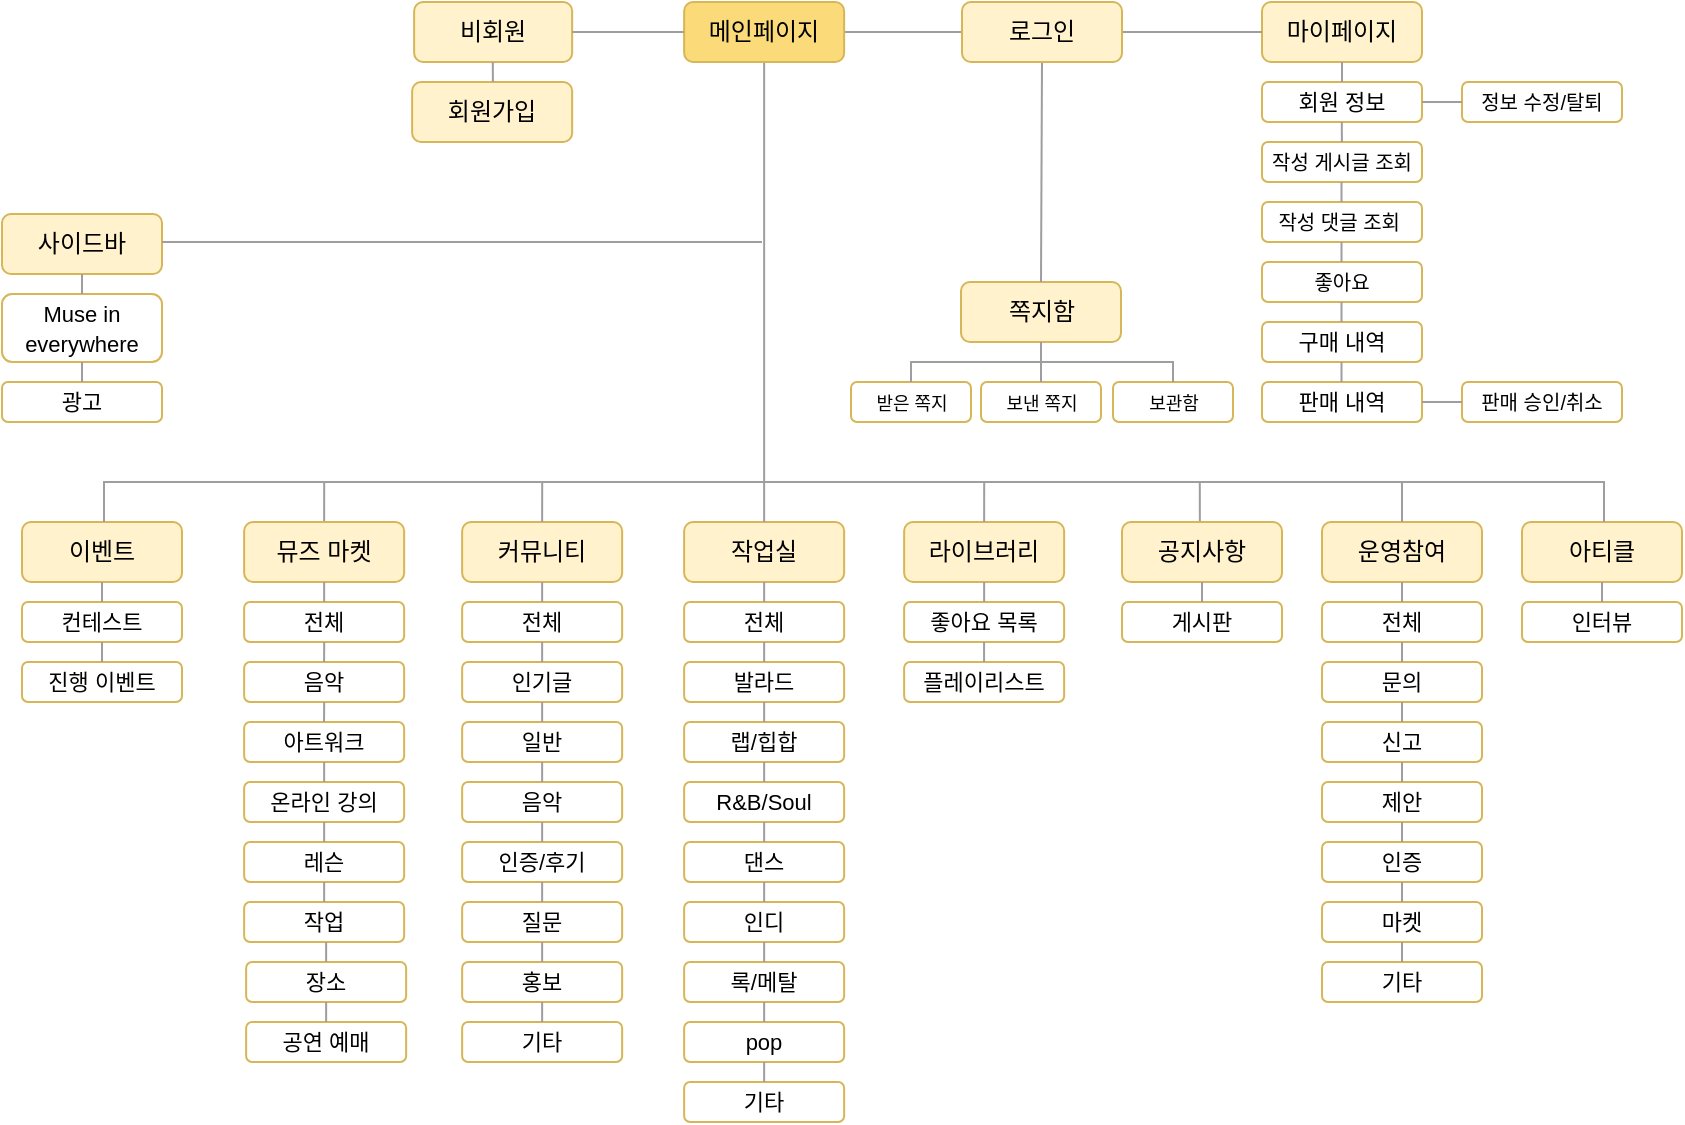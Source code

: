 <mxfile version="24.6.5" type="device" pages="2">
  <diagram name="페이지-1" id="FBjnpI0jLDktlnYusSt3">
    <mxGraphModel dx="819" dy="1615" grid="1" gridSize="10" guides="1" tooltips="1" connect="1" arrows="1" fold="1" page="1" pageScale="1" pageWidth="827" pageHeight="1169" math="0" shadow="0">
      <root>
        <mxCell id="0" />
        <mxCell id="1" parent="0" />
        <mxCell id="0dvyu7xRg7RrmKDCG1FK-1" value="비회원" style="rounded=1;whiteSpace=wrap;html=1;fillColor=#fff2cc;strokeColor=#d6b656;" parent="1" vertex="1">
          <mxGeometry x="306.07" y="-120" width="79" height="30" as="geometry" />
        </mxCell>
        <mxCell id="0dvyu7xRg7RrmKDCG1FK-4" value="회원가입" style="rounded=1;whiteSpace=wrap;html=1;fillColor=#fff2cc;strokeColor=#d6b656;" parent="1" vertex="1">
          <mxGeometry x="305.07" y="-80" width="80" height="30" as="geometry" />
        </mxCell>
        <mxCell id="0dvyu7xRg7RrmKDCG1FK-15" value="마이페이지" style="rounded=1;whiteSpace=wrap;html=1;fillColor=#fff2cc;strokeColor=#d6b656;" parent="1" vertex="1">
          <mxGeometry x="730" y="-120" width="80" height="30" as="geometry" />
        </mxCell>
        <mxCell id="0dvyu7xRg7RrmKDCG1FK-17" value="회원 정보" style="rounded=1;whiteSpace=wrap;html=1;fillColor=#ffffff;strokeColor=#d6b656;fontSize=11;" parent="1" vertex="1">
          <mxGeometry x="730" y="-80" width="80" height="20" as="geometry" />
        </mxCell>
        <mxCell id="0dvyu7xRg7RrmKDCG1FK-23" value="" style="edgeStyle=orthogonalEdgeStyle;rounded=0;orthogonalLoop=1;jettySize=auto;html=1;endArrow=none;endFill=0;strokeColor=#9e9e9e;exitX=0.5;exitY=0;exitDx=0;exitDy=0;entryX=0.5;entryY=1;entryDx=0;entryDy=0;" parent="1" source="0dvyu7xRg7RrmKDCG1FK-17" target="0dvyu7xRg7RrmKDCG1FK-15" edge="1">
          <mxGeometry relative="1" as="geometry">
            <mxPoint x="905" y="-85" as="sourcePoint" />
            <mxPoint x="820" y="-85" as="targetPoint" />
            <Array as="points" />
          </mxGeometry>
        </mxCell>
        <mxCell id="0dvyu7xRg7RrmKDCG1FK-30" value="라이브러리" style="rounded=1;whiteSpace=wrap;html=1;fillColor=#fff2cc;strokeColor=#d6b656;" parent="1" vertex="1">
          <mxGeometry x="551.07" y="140" width="80" height="30" as="geometry" />
        </mxCell>
        <mxCell id="0dvyu7xRg7RrmKDCG1FK-31" value="좋아요 목록" style="rounded=1;whiteSpace=wrap;html=1;fillColor=#ffffff;strokeColor=#d6b656;fontSize=11;" parent="1" vertex="1">
          <mxGeometry x="551.07" y="180" width="80" height="20" as="geometry" />
        </mxCell>
        <mxCell id="0dvyu7xRg7RrmKDCG1FK-33" value="&lt;font style=&quot;font-size: 9px;&quot;&gt;받은 쪽지&lt;/font&gt;" style="rounded=1;whiteSpace=wrap;html=1;fillColor=#ffffff;strokeColor=#d6b656;" parent="1" vertex="1">
          <mxGeometry x="524.5" y="70" width="60" height="20" as="geometry" />
        </mxCell>
        <mxCell id="0dvyu7xRg7RrmKDCG1FK-34" value="&lt;div style=&quot;font-size: 10px;&quot;&gt;&lt;font style=&quot;font-size: 10px;&quot;&gt;작성 게시글&amp;nbsp;&lt;/font&gt;&lt;span style=&quot;background-color: initial;&quot;&gt;조회&lt;/span&gt;&lt;/div&gt;" style="rounded=1;whiteSpace=wrap;html=1;fillColor=#ffffff;strokeColor=#d6b656;fontSize=11;" parent="1" vertex="1">
          <mxGeometry x="730" y="-50" width="80" height="20" as="geometry" />
        </mxCell>
        <mxCell id="0dvyu7xRg7RrmKDCG1FK-35" value="&lt;div style=&quot;font-size: 10px;&quot;&gt;작성 댓글&amp;nbsp;&lt;span style=&quot;background-color: initial;&quot;&gt;조회&amp;nbsp;&lt;/span&gt;&lt;/div&gt;" style="rounded=1;whiteSpace=wrap;html=1;fillColor=#ffffff;strokeColor=#d6b656;fontSize=11;" parent="1" vertex="1">
          <mxGeometry x="730" y="-20" width="80" height="20" as="geometry" />
        </mxCell>
        <mxCell id="0dvyu7xRg7RrmKDCG1FK-37" value="" style="edgeStyle=orthogonalEdgeStyle;rounded=0;orthogonalLoop=1;jettySize=auto;html=1;endArrow=none;endFill=0;strokeColor=#9e9e9e;entryX=0.5;entryY=1;entryDx=0;entryDy=0;" parent="1" edge="1">
          <mxGeometry relative="1" as="geometry">
            <mxPoint x="769.75" y="-20" as="sourcePoint" />
            <mxPoint x="769.75" y="-30" as="targetPoint" />
            <Array as="points" />
          </mxGeometry>
        </mxCell>
        <mxCell id="0dvyu7xRg7RrmKDCG1FK-38" value="쪽지함" style="rounded=1;whiteSpace=wrap;html=1;fillColor=#fff2cc;strokeColor=#d6b656;" parent="1" vertex="1">
          <mxGeometry x="579.5" y="20" width="80" height="30" as="geometry" />
        </mxCell>
        <mxCell id="0dvyu7xRg7RrmKDCG1FK-43" value="" style="edgeStyle=orthogonalEdgeStyle;rounded=0;orthogonalLoop=1;jettySize=auto;html=1;endArrow=none;endFill=0;strokeColor=#9e9e9e;exitX=0.5;exitY=0;exitDx=0;exitDy=0;entryX=0.5;entryY=1;entryDx=0;entryDy=0;" parent="1" source="0dvyu7xRg7RrmKDCG1FK-31" target="0dvyu7xRg7RrmKDCG1FK-30" edge="1">
          <mxGeometry relative="1" as="geometry">
            <mxPoint x="690.07" y="120" as="sourcePoint" />
            <mxPoint x="605.07" y="120" as="targetPoint" />
            <Array as="points" />
          </mxGeometry>
        </mxCell>
        <mxCell id="0dvyu7xRg7RrmKDCG1FK-47" value="&lt;font style=&quot;font-size: 9px;&quot;&gt;보낸 쪽지&lt;/font&gt;" style="rounded=1;whiteSpace=wrap;html=1;fillColor=#ffffff;strokeColor=#d6b656;" parent="1" vertex="1">
          <mxGeometry x="589.5" y="70" width="60" height="20" as="geometry" />
        </mxCell>
        <mxCell id="0dvyu7xRg7RrmKDCG1FK-48" value="&lt;font style=&quot;font-size: 9px;&quot;&gt;보관함&lt;/font&gt;" style="rounded=1;whiteSpace=wrap;html=1;fillColor=#ffffff;strokeColor=#d6b656;" parent="1" vertex="1">
          <mxGeometry x="655.5" y="70" width="60" height="20" as="geometry" />
        </mxCell>
        <mxCell id="0dvyu7xRg7RrmKDCG1FK-50" value="" style="edgeStyle=orthogonalEdgeStyle;rounded=0;orthogonalLoop=1;jettySize=auto;html=1;endArrow=none;endFill=0;strokeColor=#9e9e9e;entryX=0.5;entryY=1;entryDx=0;entryDy=0;" parent="1" source="0dvyu7xRg7RrmKDCG1FK-47" target="0dvyu7xRg7RrmKDCG1FK-38" edge="1">
          <mxGeometry relative="1" as="geometry">
            <mxPoint x="909.5" y="34.71" as="sourcePoint" />
            <mxPoint x="754.5" y="34.71" as="targetPoint" />
            <Array as="points" />
          </mxGeometry>
        </mxCell>
        <mxCell id="0dvyu7xRg7RrmKDCG1FK-51" value="" style="edgeStyle=orthogonalEdgeStyle;rounded=0;orthogonalLoop=1;jettySize=auto;html=1;endArrow=none;endFill=0;strokeColor=#9e9e9e;exitX=0.5;exitY=0;exitDx=0;exitDy=0;entryX=0.5;entryY=0;entryDx=0;entryDy=0;" parent="1" source="0dvyu7xRg7RrmKDCG1FK-48" target="0dvyu7xRg7RrmKDCG1FK-33" edge="1">
          <mxGeometry relative="1" as="geometry">
            <mxPoint x="697" y="60" as="sourcePoint" />
            <mxPoint x="542" y="60" as="targetPoint" />
            <Array as="points">
              <mxPoint x="685.5" y="60" />
              <mxPoint x="554.5" y="60" />
            </Array>
          </mxGeometry>
        </mxCell>
        <mxCell id="0dvyu7xRg7RrmKDCG1FK-52" value="커뮤니티" style="rounded=1;whiteSpace=wrap;html=1;fillColor=#fff2cc;strokeColor=#d6b656;" parent="1" vertex="1">
          <mxGeometry x="330.07" y="140" width="80" height="30" as="geometry" />
        </mxCell>
        <mxCell id="0dvyu7xRg7RrmKDCG1FK-67" value="전체" style="rounded=1;whiteSpace=wrap;html=1;fillColor=#ffffff;strokeColor=#d6b656;fontSize=11;" parent="1" vertex="1">
          <mxGeometry x="221.07" y="180" width="80" height="20" as="geometry" />
        </mxCell>
        <mxCell id="P94jC0ZwyTHtsRuPvJ_n-1" value="작업실" style="rounded=1;whiteSpace=wrap;html=1;fillColor=#fff2cc;strokeColor=#d6b656;" parent="1" vertex="1">
          <mxGeometry x="441.07" y="140" width="80" height="30" as="geometry" />
        </mxCell>
        <mxCell id="_TSB36N1gyCDnTx2Kz4D-8" value="" style="edgeStyle=orthogonalEdgeStyle;rounded=0;orthogonalLoop=1;jettySize=auto;html=1;endArrow=none;endFill=0;strokeColor=#9e9e9e;exitX=0.5;exitY=0;exitDx=0;exitDy=0;entryX=0.5;entryY=0;entryDx=0;entryDy=0;" parent="1" target="LDmnW0OiDP1UQWlY4Xmx-37" edge="1">
          <mxGeometry relative="1" as="geometry">
            <mxPoint x="698.93" y="140" as="sourcePoint" />
            <mxPoint x="201.07" y="140" as="targetPoint" />
            <Array as="points">
              <mxPoint x="699" y="120" />
              <mxPoint x="261" y="120" />
            </Array>
          </mxGeometry>
        </mxCell>
        <mxCell id="_TSB36N1gyCDnTx2Kz4D-9" value="" style="edgeStyle=orthogonalEdgeStyle;rounded=0;orthogonalLoop=1;jettySize=auto;html=1;endArrow=none;endFill=0;strokeColor=#9e9e9e;exitX=0.5;exitY=0;exitDx=0;exitDy=0;entryX=0.5;entryY=0;entryDx=0;entryDy=0;" parent="1" source="0dvyu7xRg7RrmKDCG1FK-30" target="0dvyu7xRg7RrmKDCG1FK-52" edge="1">
          <mxGeometry relative="1" as="geometry">
            <mxPoint x="541.07" y="130" as="sourcePoint" />
            <mxPoint x="410.07" y="130" as="targetPoint" />
            <Array as="points">
              <mxPoint x="591.07" y="120" />
              <mxPoint x="370.07" y="120" />
            </Array>
          </mxGeometry>
        </mxCell>
        <mxCell id="LDmnW0OiDP1UQWlY4Xmx-5" value="" style="edgeStyle=orthogonalEdgeStyle;rounded=0;orthogonalLoop=1;jettySize=auto;html=1;endArrow=none;endFill=0;strokeColor=#9e9e9e;exitX=0.5;exitY=0;exitDx=0;exitDy=0;entryX=0.5;entryY=1;entryDx=0;entryDy=0;" parent="1" edge="1">
          <mxGeometry relative="1" as="geometry">
            <mxPoint x="345.44" y="-80" as="sourcePoint" />
            <mxPoint x="345.44" y="-90" as="targetPoint" />
            <Array as="points">
              <mxPoint x="345.44" y="-90" />
              <mxPoint x="345.44" y="-90" />
            </Array>
          </mxGeometry>
        </mxCell>
        <mxCell id="LDmnW0OiDP1UQWlY4Xmx-6" value="공지사항" style="rounded=1;whiteSpace=wrap;html=1;fillColor=#fff2cc;strokeColor=#d6b656;" parent="1" vertex="1">
          <mxGeometry x="660" y="140" width="80" height="30" as="geometry" />
        </mxCell>
        <mxCell id="LDmnW0OiDP1UQWlY4Xmx-7" value="&lt;font style=&quot;font-size: 11px;&quot;&gt;게시판&lt;/font&gt;" style="rounded=1;whiteSpace=wrap;html=1;fillColor=#ffffff;strokeColor=#d6b656;fontSize=11;" parent="1" vertex="1">
          <mxGeometry x="660" y="180" width="80" height="20" as="geometry" />
        </mxCell>
        <mxCell id="LDmnW0OiDP1UQWlY4Xmx-8" value="" style="edgeStyle=orthogonalEdgeStyle;rounded=0;orthogonalLoop=1;jettySize=auto;html=1;endArrow=none;endFill=0;strokeColor=#9e9e9e;exitX=0.5;exitY=1;exitDx=0;exitDy=0;" parent="1" source="LDmnW0OiDP1UQWlY4Xmx-6" edge="1">
          <mxGeometry relative="1" as="geometry">
            <mxPoint x="644" y="180" as="sourcePoint" />
            <mxPoint x="700" y="180" as="targetPoint" />
            <Array as="points" />
          </mxGeometry>
        </mxCell>
        <mxCell id="LDmnW0OiDP1UQWlY4Xmx-9" value="운영참여" style="rounded=1;whiteSpace=wrap;html=1;fillColor=#fff2cc;strokeColor=#d6b656;" parent="1" vertex="1">
          <mxGeometry x="760" y="140" width="80" height="30" as="geometry" />
        </mxCell>
        <mxCell id="LDmnW0OiDP1UQWlY4Xmx-10" value="전체" style="rounded=1;whiteSpace=wrap;html=1;fillColor=#ffffff;strokeColor=#d6b656;fontSize=11;" parent="1" vertex="1">
          <mxGeometry x="760" y="180" width="80" height="20" as="geometry" />
        </mxCell>
        <mxCell id="LDmnW0OiDP1UQWlY4Xmx-11" value="" style="edgeStyle=orthogonalEdgeStyle;rounded=0;orthogonalLoop=1;jettySize=auto;html=1;endArrow=none;endFill=0;strokeColor=#9e9e9e;exitX=0.5;exitY=1;exitDx=0;exitDy=0;" parent="1" source="LDmnW0OiDP1UQWlY4Xmx-9" edge="1">
          <mxGeometry relative="1" as="geometry">
            <mxPoint x="744" y="180" as="sourcePoint" />
            <mxPoint x="800" y="180" as="targetPoint" />
            <Array as="points" />
          </mxGeometry>
        </mxCell>
        <mxCell id="LDmnW0OiDP1UQWlY4Xmx-12" value="문의" style="rounded=1;whiteSpace=wrap;html=1;fillColor=#ffffff;strokeColor=#d6b656;fontSize=11;" parent="1" vertex="1">
          <mxGeometry x="760" y="210" width="80" height="20" as="geometry" />
        </mxCell>
        <mxCell id="LDmnW0OiDP1UQWlY4Xmx-13" value="" style="edgeStyle=orthogonalEdgeStyle;rounded=0;orthogonalLoop=1;jettySize=auto;html=1;endArrow=none;endFill=0;strokeColor=#9e9e9e;exitX=0.5;exitY=1;exitDx=0;exitDy=0;" parent="1" edge="1">
          <mxGeometry relative="1" as="geometry">
            <mxPoint x="800" y="200" as="sourcePoint" />
            <mxPoint x="800" y="210" as="targetPoint" />
            <Array as="points" />
          </mxGeometry>
        </mxCell>
        <mxCell id="LDmnW0OiDP1UQWlY4Xmx-14" value="신고" style="rounded=1;whiteSpace=wrap;html=1;fillColor=#ffffff;strokeColor=#d6b656;fontSize=11;" parent="1" vertex="1">
          <mxGeometry x="760" y="240" width="80" height="20" as="geometry" />
        </mxCell>
        <mxCell id="LDmnW0OiDP1UQWlY4Xmx-15" value="" style="edgeStyle=orthogonalEdgeStyle;rounded=0;orthogonalLoop=1;jettySize=auto;html=1;endArrow=none;endFill=0;strokeColor=#9e9e9e;exitX=0.5;exitY=1;exitDx=0;exitDy=0;" parent="1" edge="1">
          <mxGeometry relative="1" as="geometry">
            <mxPoint x="800" y="230" as="sourcePoint" />
            <mxPoint x="800" y="240" as="targetPoint" />
            <Array as="points" />
          </mxGeometry>
        </mxCell>
        <mxCell id="LDmnW0OiDP1UQWlY4Xmx-16" value="제안" style="rounded=1;whiteSpace=wrap;html=1;fillColor=#ffffff;strokeColor=#d6b656;fontSize=11;" parent="1" vertex="1">
          <mxGeometry x="760" y="270" width="80" height="20" as="geometry" />
        </mxCell>
        <mxCell id="LDmnW0OiDP1UQWlY4Xmx-17" value="" style="edgeStyle=orthogonalEdgeStyle;rounded=0;orthogonalLoop=1;jettySize=auto;html=1;endArrow=none;endFill=0;strokeColor=#9e9e9e;exitX=0.5;exitY=1;exitDx=0;exitDy=0;" parent="1" edge="1">
          <mxGeometry relative="1" as="geometry">
            <mxPoint x="800" y="260" as="sourcePoint" />
            <mxPoint x="800" y="270" as="targetPoint" />
            <Array as="points" />
          </mxGeometry>
        </mxCell>
        <mxCell id="LDmnW0OiDP1UQWlY4Xmx-18" value="인증" style="rounded=1;whiteSpace=wrap;html=1;fillColor=#ffffff;strokeColor=#d6b656;fontSize=11;" parent="1" vertex="1">
          <mxGeometry x="760" y="300" width="80" height="20" as="geometry" />
        </mxCell>
        <mxCell id="LDmnW0OiDP1UQWlY4Xmx-19" value="" style="edgeStyle=orthogonalEdgeStyle;rounded=0;orthogonalLoop=1;jettySize=auto;html=1;endArrow=none;endFill=0;strokeColor=#9e9e9e;exitX=0.5;exitY=1;exitDx=0;exitDy=0;" parent="1" edge="1">
          <mxGeometry relative="1" as="geometry">
            <mxPoint x="800" y="290" as="sourcePoint" />
            <mxPoint x="800" y="300" as="targetPoint" />
            <Array as="points" />
          </mxGeometry>
        </mxCell>
        <mxCell id="LDmnW0OiDP1UQWlY4Xmx-20" value="마켓" style="rounded=1;whiteSpace=wrap;html=1;fillColor=#ffffff;strokeColor=#d6b656;fontSize=11;" parent="1" vertex="1">
          <mxGeometry x="760" y="330" width="80" height="20" as="geometry" />
        </mxCell>
        <mxCell id="LDmnW0OiDP1UQWlY4Xmx-21" value="" style="edgeStyle=orthogonalEdgeStyle;rounded=0;orthogonalLoop=1;jettySize=auto;html=1;endArrow=none;endFill=0;strokeColor=#9e9e9e;exitX=0.5;exitY=1;exitDx=0;exitDy=0;" parent="1" edge="1">
          <mxGeometry relative="1" as="geometry">
            <mxPoint x="800" y="320" as="sourcePoint" />
            <mxPoint x="800" y="330" as="targetPoint" />
            <Array as="points" />
          </mxGeometry>
        </mxCell>
        <mxCell id="LDmnW0OiDP1UQWlY4Xmx-22" value="기타" style="rounded=1;whiteSpace=wrap;html=1;fillColor=#ffffff;strokeColor=#d6b656;fontSize=11;" parent="1" vertex="1">
          <mxGeometry x="760" y="360" width="80" height="20" as="geometry" />
        </mxCell>
        <mxCell id="LDmnW0OiDP1UQWlY4Xmx-23" value="" style="edgeStyle=orthogonalEdgeStyle;rounded=0;orthogonalLoop=1;jettySize=auto;html=1;endArrow=none;endFill=0;strokeColor=#9e9e9e;exitX=0.5;exitY=1;exitDx=0;exitDy=0;" parent="1" edge="1">
          <mxGeometry relative="1" as="geometry">
            <mxPoint x="800" y="350" as="sourcePoint" />
            <mxPoint x="800" y="360" as="targetPoint" />
            <Array as="points" />
          </mxGeometry>
        </mxCell>
        <mxCell id="LDmnW0OiDP1UQWlY4Xmx-28" value="아트워크" style="rounded=1;whiteSpace=wrap;html=1;fillColor=#ffffff;strokeColor=#d6b656;fontSize=11;" parent="1" vertex="1">
          <mxGeometry x="221.07" y="240" width="80" height="20" as="geometry" />
        </mxCell>
        <mxCell id="LDmnW0OiDP1UQWlY4Xmx-30" value="온라인 강의" style="rounded=1;whiteSpace=wrap;html=1;fillColor=#ffffff;strokeColor=#d6b656;fontSize=11;" parent="1" vertex="1">
          <mxGeometry x="221.07" y="270" width="80" height="20" as="geometry" />
        </mxCell>
        <mxCell id="LDmnW0OiDP1UQWlY4Xmx-31" value="" style="edgeStyle=orthogonalEdgeStyle;rounded=0;orthogonalLoop=1;jettySize=auto;html=1;endArrow=none;endFill=0;strokeColor=#9e9e9e;exitX=0.5;exitY=1;exitDx=0;exitDy=0;entryX=0.5;entryY=0;entryDx=0;entryDy=0;" parent="1" target="LDmnW0OiDP1UQWlY4Xmx-30" edge="1">
          <mxGeometry relative="1" as="geometry">
            <mxPoint x="261.07" y="260" as="sourcePoint" />
            <mxPoint x="151.07" y="270" as="targetPoint" />
            <Array as="points" />
          </mxGeometry>
        </mxCell>
        <mxCell id="LDmnW0OiDP1UQWlY4Xmx-32" value="레슨" style="rounded=1;whiteSpace=wrap;html=1;fillColor=#ffffff;strokeColor=#d6b656;fontSize=11;" parent="1" vertex="1">
          <mxGeometry x="221.07" y="300" width="80" height="20" as="geometry" />
        </mxCell>
        <mxCell id="LDmnW0OiDP1UQWlY4Xmx-33" value="" style="edgeStyle=orthogonalEdgeStyle;rounded=0;orthogonalLoop=1;jettySize=auto;html=1;endArrow=none;endFill=0;strokeColor=#9e9e9e;exitX=0.5;exitY=1;exitDx=0;exitDy=0;entryX=0.5;entryY=0;entryDx=0;entryDy=0;" parent="1" target="LDmnW0OiDP1UQWlY4Xmx-32" edge="1">
          <mxGeometry relative="1" as="geometry">
            <mxPoint x="261.07" y="290" as="sourcePoint" />
            <mxPoint x="151.07" y="300" as="targetPoint" />
            <Array as="points" />
          </mxGeometry>
        </mxCell>
        <mxCell id="LDmnW0OiDP1UQWlY4Xmx-34" value="작업" style="rounded=1;whiteSpace=wrap;html=1;fillColor=#ffffff;strokeColor=#d6b656;fontSize=11;" parent="1" vertex="1">
          <mxGeometry x="221.07" y="330" width="80" height="20" as="geometry" />
        </mxCell>
        <mxCell id="LDmnW0OiDP1UQWlY4Xmx-35" value="" style="edgeStyle=orthogonalEdgeStyle;rounded=0;orthogonalLoop=1;jettySize=auto;html=1;endArrow=none;endFill=0;strokeColor=#9e9e9e;exitX=0.5;exitY=1;exitDx=0;exitDy=0;entryX=0.5;entryY=0;entryDx=0;entryDy=0;" parent="1" target="LDmnW0OiDP1UQWlY4Xmx-34" edge="1">
          <mxGeometry relative="1" as="geometry">
            <mxPoint x="261.07" y="320" as="sourcePoint" />
            <mxPoint x="151.07" y="330" as="targetPoint" />
            <Array as="points" />
          </mxGeometry>
        </mxCell>
        <mxCell id="LDmnW0OiDP1UQWlY4Xmx-37" value="뮤즈 마켓" style="rounded=1;whiteSpace=wrap;html=1;fillColor=#fff2cc;strokeColor=#d6b656;" parent="1" vertex="1">
          <mxGeometry x="221.07" y="140" width="80" height="30" as="geometry" />
        </mxCell>
        <mxCell id="LDmnW0OiDP1UQWlY4Xmx-40" value="" style="edgeStyle=orthogonalEdgeStyle;rounded=0;orthogonalLoop=1;jettySize=auto;html=1;endArrow=none;endFill=0;strokeColor=#9e9e9e;exitX=0.5;exitY=1;exitDx=0;exitDy=0;entryX=0.5;entryY=0;entryDx=0;entryDy=0;" parent="1" source="LDmnW0OiDP1UQWlY4Xmx-37" target="0dvyu7xRg7RrmKDCG1FK-67" edge="1">
          <mxGeometry relative="1" as="geometry">
            <mxPoint x="261.04" y="175" as="sourcePoint" />
            <mxPoint x="261.04" y="185" as="targetPoint" />
            <Array as="points" />
          </mxGeometry>
        </mxCell>
        <mxCell id="LDmnW0OiDP1UQWlY4Xmx-48" value="전체" style="rounded=1;whiteSpace=wrap;html=1;fillColor=#ffffff;strokeColor=#d6b656;fontSize=11;" parent="1" vertex="1">
          <mxGeometry x="330.07" y="180" width="80" height="20" as="geometry" />
        </mxCell>
        <mxCell id="LDmnW0OiDP1UQWlY4Xmx-49" value="" style="edgeStyle=orthogonalEdgeStyle;rounded=0;orthogonalLoop=1;jettySize=auto;html=1;endArrow=none;endFill=0;strokeColor=#9e9e9e;exitX=0.5;exitY=1;exitDx=0;exitDy=0;entryX=0.5;entryY=0;entryDx=0;entryDy=0;" parent="1" target="LDmnW0OiDP1UQWlY4Xmx-48" edge="1">
          <mxGeometry relative="1" as="geometry">
            <mxPoint x="370.07" y="170" as="sourcePoint" />
            <mxPoint x="260.07" y="180" as="targetPoint" />
            <Array as="points" />
          </mxGeometry>
        </mxCell>
        <mxCell id="LDmnW0OiDP1UQWlY4Xmx-50" value="인기글" style="rounded=1;whiteSpace=wrap;html=1;fillColor=#ffffff;strokeColor=#d6b656;fontSize=11;" parent="1" vertex="1">
          <mxGeometry x="330.07" y="210" width="80" height="20" as="geometry" />
        </mxCell>
        <mxCell id="LDmnW0OiDP1UQWlY4Xmx-51" value="" style="edgeStyle=orthogonalEdgeStyle;rounded=0;orthogonalLoop=1;jettySize=auto;html=1;endArrow=none;endFill=0;strokeColor=#9e9e9e;exitX=0.5;exitY=1;exitDx=0;exitDy=0;entryX=0.5;entryY=0;entryDx=0;entryDy=0;" parent="1" target="LDmnW0OiDP1UQWlY4Xmx-50" edge="1">
          <mxGeometry relative="1" as="geometry">
            <mxPoint x="370.07" y="200" as="sourcePoint" />
            <mxPoint x="260.07" y="210" as="targetPoint" />
            <Array as="points" />
          </mxGeometry>
        </mxCell>
        <mxCell id="LDmnW0OiDP1UQWlY4Xmx-52" value="일반" style="rounded=1;whiteSpace=wrap;html=1;fillColor=#ffffff;strokeColor=#d6b656;fontSize=11;" parent="1" vertex="1">
          <mxGeometry x="330.07" y="240" width="80" height="20" as="geometry" />
        </mxCell>
        <mxCell id="LDmnW0OiDP1UQWlY4Xmx-53" value="" style="edgeStyle=orthogonalEdgeStyle;rounded=0;orthogonalLoop=1;jettySize=auto;html=1;endArrow=none;endFill=0;strokeColor=#9e9e9e;exitX=0.5;exitY=1;exitDx=0;exitDy=0;entryX=0.5;entryY=0;entryDx=0;entryDy=0;" parent="1" target="LDmnW0OiDP1UQWlY4Xmx-52" edge="1">
          <mxGeometry relative="1" as="geometry">
            <mxPoint x="370.07" y="230" as="sourcePoint" />
            <mxPoint x="260.07" y="240" as="targetPoint" />
            <Array as="points" />
          </mxGeometry>
        </mxCell>
        <mxCell id="LDmnW0OiDP1UQWlY4Xmx-54" value="음악" style="rounded=1;whiteSpace=wrap;html=1;fillColor=#ffffff;strokeColor=#d6b656;fontSize=11;" parent="1" vertex="1">
          <mxGeometry x="330.07" y="270" width="80" height="20" as="geometry" />
        </mxCell>
        <mxCell id="LDmnW0OiDP1UQWlY4Xmx-55" value="" style="edgeStyle=orthogonalEdgeStyle;rounded=0;orthogonalLoop=1;jettySize=auto;html=1;endArrow=none;endFill=0;strokeColor=#9e9e9e;exitX=0.5;exitY=1;exitDx=0;exitDy=0;entryX=0.5;entryY=0;entryDx=0;entryDy=0;" parent="1" target="LDmnW0OiDP1UQWlY4Xmx-54" edge="1">
          <mxGeometry relative="1" as="geometry">
            <mxPoint x="370.07" y="260" as="sourcePoint" />
            <mxPoint x="260.07" y="270" as="targetPoint" />
            <Array as="points" />
          </mxGeometry>
        </mxCell>
        <mxCell id="LDmnW0OiDP1UQWlY4Xmx-56" value="인증/후기" style="rounded=1;whiteSpace=wrap;html=1;fillColor=#ffffff;strokeColor=#d6b656;fontSize=11;" parent="1" vertex="1">
          <mxGeometry x="330.07" y="300" width="80" height="20" as="geometry" />
        </mxCell>
        <mxCell id="LDmnW0OiDP1UQWlY4Xmx-57" value="" style="edgeStyle=orthogonalEdgeStyle;rounded=0;orthogonalLoop=1;jettySize=auto;html=1;endArrow=none;endFill=0;strokeColor=#9e9e9e;exitX=0.5;exitY=1;exitDx=0;exitDy=0;entryX=0.5;entryY=0;entryDx=0;entryDy=0;" parent="1" target="LDmnW0OiDP1UQWlY4Xmx-56" edge="1">
          <mxGeometry relative="1" as="geometry">
            <mxPoint x="370.07" y="290" as="sourcePoint" />
            <mxPoint x="260.07" y="300" as="targetPoint" />
            <Array as="points" />
          </mxGeometry>
        </mxCell>
        <mxCell id="LDmnW0OiDP1UQWlY4Xmx-58" value="질문" style="rounded=1;whiteSpace=wrap;html=1;fillColor=#ffffff;strokeColor=#d6b656;fontSize=11;" parent="1" vertex="1">
          <mxGeometry x="330.07" y="330" width="80" height="20" as="geometry" />
        </mxCell>
        <mxCell id="LDmnW0OiDP1UQWlY4Xmx-59" value="" style="edgeStyle=orthogonalEdgeStyle;rounded=0;orthogonalLoop=1;jettySize=auto;html=1;endArrow=none;endFill=0;strokeColor=#9e9e9e;exitX=0.5;exitY=1;exitDx=0;exitDy=0;entryX=0.5;entryY=0;entryDx=0;entryDy=0;" parent="1" target="LDmnW0OiDP1UQWlY4Xmx-58" edge="1">
          <mxGeometry relative="1" as="geometry">
            <mxPoint x="370.07" y="320" as="sourcePoint" />
            <mxPoint x="260.07" y="330" as="targetPoint" />
            <Array as="points" />
          </mxGeometry>
        </mxCell>
        <mxCell id="LDmnW0OiDP1UQWlY4Xmx-60" value="홍보" style="rounded=1;whiteSpace=wrap;html=1;fillColor=#ffffff;strokeColor=#d6b656;fontSize=11;" parent="1" vertex="1">
          <mxGeometry x="330.07" y="360" width="80" height="20" as="geometry" />
        </mxCell>
        <mxCell id="LDmnW0OiDP1UQWlY4Xmx-61" value="" style="edgeStyle=orthogonalEdgeStyle;rounded=0;orthogonalLoop=1;jettySize=auto;html=1;endArrow=none;endFill=0;strokeColor=#9e9e9e;exitX=0.5;exitY=1;exitDx=0;exitDy=0;entryX=0.5;entryY=0;entryDx=0;entryDy=0;" parent="1" target="LDmnW0OiDP1UQWlY4Xmx-60" edge="1">
          <mxGeometry relative="1" as="geometry">
            <mxPoint x="370.07" y="350" as="sourcePoint" />
            <mxPoint x="260.07" y="360" as="targetPoint" />
            <Array as="points" />
          </mxGeometry>
        </mxCell>
        <mxCell id="LDmnW0OiDP1UQWlY4Xmx-63" value="기타" style="rounded=1;whiteSpace=wrap;html=1;fillColor=#ffffff;strokeColor=#d6b656;fontSize=11;" parent="1" vertex="1">
          <mxGeometry x="330.07" y="390" width="80" height="20" as="geometry" />
        </mxCell>
        <mxCell id="LDmnW0OiDP1UQWlY4Xmx-64" value="" style="edgeStyle=orthogonalEdgeStyle;rounded=0;orthogonalLoop=1;jettySize=auto;html=1;endArrow=none;endFill=0;strokeColor=#9e9e9e;exitX=0.5;exitY=1;exitDx=0;exitDy=0;entryX=0.5;entryY=0;entryDx=0;entryDy=0;" parent="1" target="LDmnW0OiDP1UQWlY4Xmx-63" edge="1">
          <mxGeometry relative="1" as="geometry">
            <mxPoint x="370.07" y="380" as="sourcePoint" />
            <mxPoint x="260.07" y="390" as="targetPoint" />
            <Array as="points" />
          </mxGeometry>
        </mxCell>
        <mxCell id="LDmnW0OiDP1UQWlY4Xmx-65" value="전체" style="rounded=1;whiteSpace=wrap;html=1;fillColor=#ffffff;strokeColor=#d6b656;fontSize=11;" parent="1" vertex="1">
          <mxGeometry x="441.07" y="180" width="80" height="20" as="geometry" />
        </mxCell>
        <mxCell id="LDmnW0OiDP1UQWlY4Xmx-66" value="" style="edgeStyle=orthogonalEdgeStyle;rounded=0;orthogonalLoop=1;jettySize=auto;html=1;endArrow=none;endFill=0;strokeColor=#9e9e9e;exitX=0.5;exitY=1;exitDx=0;exitDy=0;entryX=0.5;entryY=0;entryDx=0;entryDy=0;" parent="1" target="LDmnW0OiDP1UQWlY4Xmx-65" edge="1">
          <mxGeometry relative="1" as="geometry">
            <mxPoint x="481.07" y="170" as="sourcePoint" />
            <mxPoint x="371.07" y="180" as="targetPoint" />
            <Array as="points" />
          </mxGeometry>
        </mxCell>
        <mxCell id="LDmnW0OiDP1UQWlY4Xmx-67" value="발라드" style="rounded=1;whiteSpace=wrap;html=1;fillColor=#ffffff;strokeColor=#d6b656;fontSize=11;" parent="1" vertex="1">
          <mxGeometry x="441.07" y="210" width="80" height="20" as="geometry" />
        </mxCell>
        <mxCell id="LDmnW0OiDP1UQWlY4Xmx-68" value="" style="edgeStyle=orthogonalEdgeStyle;rounded=0;orthogonalLoop=1;jettySize=auto;html=1;endArrow=none;endFill=0;strokeColor=#9e9e9e;exitX=0.5;exitY=1;exitDx=0;exitDy=0;entryX=0.5;entryY=0;entryDx=0;entryDy=0;" parent="1" target="LDmnW0OiDP1UQWlY4Xmx-67" edge="1">
          <mxGeometry relative="1" as="geometry">
            <mxPoint x="481.07" y="200" as="sourcePoint" />
            <mxPoint x="371.07" y="210" as="targetPoint" />
            <Array as="points" />
          </mxGeometry>
        </mxCell>
        <mxCell id="LDmnW0OiDP1UQWlY4Xmx-69" value="랩/힙합" style="rounded=1;whiteSpace=wrap;html=1;fillColor=#ffffff;strokeColor=#d6b656;fontSize=11;" parent="1" vertex="1">
          <mxGeometry x="441.07" y="240" width="80" height="20" as="geometry" />
        </mxCell>
        <mxCell id="LDmnW0OiDP1UQWlY4Xmx-70" value="" style="edgeStyle=orthogonalEdgeStyle;rounded=0;orthogonalLoop=1;jettySize=auto;html=1;endArrow=none;endFill=0;strokeColor=#9e9e9e;exitX=0.5;exitY=1;exitDx=0;exitDy=0;entryX=0.5;entryY=0;entryDx=0;entryDy=0;" parent="1" target="LDmnW0OiDP1UQWlY4Xmx-69" edge="1">
          <mxGeometry relative="1" as="geometry">
            <mxPoint x="481.07" y="230" as="sourcePoint" />
            <mxPoint x="371.07" y="240" as="targetPoint" />
            <Array as="points" />
          </mxGeometry>
        </mxCell>
        <mxCell id="LDmnW0OiDP1UQWlY4Xmx-71" value="R&amp;amp;B/Soul" style="rounded=1;whiteSpace=wrap;html=1;fillColor=#ffffff;strokeColor=#d6b656;fontSize=11;" parent="1" vertex="1">
          <mxGeometry x="441.07" y="270" width="80" height="20" as="geometry" />
        </mxCell>
        <mxCell id="LDmnW0OiDP1UQWlY4Xmx-72" value="" style="edgeStyle=orthogonalEdgeStyle;rounded=0;orthogonalLoop=1;jettySize=auto;html=1;endArrow=none;endFill=0;strokeColor=#9e9e9e;exitX=0.5;exitY=1;exitDx=0;exitDy=0;entryX=0.5;entryY=0;entryDx=0;entryDy=0;" parent="1" target="LDmnW0OiDP1UQWlY4Xmx-71" edge="1">
          <mxGeometry relative="1" as="geometry">
            <mxPoint x="481.07" y="260" as="sourcePoint" />
            <mxPoint x="371.07" y="270" as="targetPoint" />
            <Array as="points" />
          </mxGeometry>
        </mxCell>
        <mxCell id="LDmnW0OiDP1UQWlY4Xmx-73" value="댄스" style="rounded=1;whiteSpace=wrap;html=1;fillColor=#ffffff;strokeColor=#d6b656;fontSize=11;" parent="1" vertex="1">
          <mxGeometry x="441.07" y="300" width="80" height="20" as="geometry" />
        </mxCell>
        <mxCell id="LDmnW0OiDP1UQWlY4Xmx-74" value="" style="edgeStyle=orthogonalEdgeStyle;rounded=0;orthogonalLoop=1;jettySize=auto;html=1;endArrow=none;endFill=0;strokeColor=#9e9e9e;exitX=0.5;exitY=1;exitDx=0;exitDy=0;entryX=0.5;entryY=0;entryDx=0;entryDy=0;" parent="1" target="LDmnW0OiDP1UQWlY4Xmx-73" edge="1">
          <mxGeometry relative="1" as="geometry">
            <mxPoint x="481.07" y="290" as="sourcePoint" />
            <mxPoint x="371.07" y="300" as="targetPoint" />
            <Array as="points" />
          </mxGeometry>
        </mxCell>
        <mxCell id="LDmnW0OiDP1UQWlY4Xmx-75" value="인디" style="rounded=1;whiteSpace=wrap;html=1;fillColor=#ffffff;strokeColor=#d6b656;fontSize=11;" parent="1" vertex="1">
          <mxGeometry x="441.07" y="330" width="80" height="20" as="geometry" />
        </mxCell>
        <mxCell id="LDmnW0OiDP1UQWlY4Xmx-76" value="" style="edgeStyle=orthogonalEdgeStyle;rounded=0;orthogonalLoop=1;jettySize=auto;html=1;endArrow=none;endFill=0;strokeColor=#9e9e9e;exitX=0.5;exitY=1;exitDx=0;exitDy=0;entryX=0.5;entryY=0;entryDx=0;entryDy=0;" parent="1" target="LDmnW0OiDP1UQWlY4Xmx-75" edge="1">
          <mxGeometry relative="1" as="geometry">
            <mxPoint x="481.07" y="320" as="sourcePoint" />
            <mxPoint x="371.07" y="330" as="targetPoint" />
            <Array as="points" />
          </mxGeometry>
        </mxCell>
        <mxCell id="LDmnW0OiDP1UQWlY4Xmx-77" value="록/메탈" style="rounded=1;whiteSpace=wrap;html=1;fillColor=#ffffff;strokeColor=#d6b656;fontSize=11;" parent="1" vertex="1">
          <mxGeometry x="441.07" y="360" width="80" height="20" as="geometry" />
        </mxCell>
        <mxCell id="LDmnW0OiDP1UQWlY4Xmx-78" value="" style="edgeStyle=orthogonalEdgeStyle;rounded=0;orthogonalLoop=1;jettySize=auto;html=1;endArrow=none;endFill=0;strokeColor=#9e9e9e;exitX=0.5;exitY=1;exitDx=0;exitDy=0;entryX=0.5;entryY=0;entryDx=0;entryDy=0;" parent="1" target="LDmnW0OiDP1UQWlY4Xmx-77" edge="1">
          <mxGeometry relative="1" as="geometry">
            <mxPoint x="481.07" y="350" as="sourcePoint" />
            <mxPoint x="371.07" y="360" as="targetPoint" />
            <Array as="points" />
          </mxGeometry>
        </mxCell>
        <mxCell id="LDmnW0OiDP1UQWlY4Xmx-79" value="pop" style="rounded=1;whiteSpace=wrap;html=1;fillColor=#ffffff;strokeColor=#d6b656;fontSize=11;" parent="1" vertex="1">
          <mxGeometry x="441.07" y="390" width="80" height="20" as="geometry" />
        </mxCell>
        <mxCell id="LDmnW0OiDP1UQWlY4Xmx-80" value="" style="edgeStyle=orthogonalEdgeStyle;rounded=0;orthogonalLoop=1;jettySize=auto;html=1;endArrow=none;endFill=0;strokeColor=#9e9e9e;exitX=0.5;exitY=1;exitDx=0;exitDy=0;entryX=0.5;entryY=0;entryDx=0;entryDy=0;" parent="1" target="LDmnW0OiDP1UQWlY4Xmx-79" edge="1">
          <mxGeometry relative="1" as="geometry">
            <mxPoint x="481.07" y="380" as="sourcePoint" />
            <mxPoint x="371.07" y="390" as="targetPoint" />
            <Array as="points" />
          </mxGeometry>
        </mxCell>
        <mxCell id="LDmnW0OiDP1UQWlY4Xmx-81" value="기타" style="rounded=1;whiteSpace=wrap;html=1;fillColor=#ffffff;strokeColor=#d6b656;fontSize=11;" parent="1" vertex="1">
          <mxGeometry x="441.07" y="420" width="80" height="20" as="geometry" />
        </mxCell>
        <mxCell id="LDmnW0OiDP1UQWlY4Xmx-82" value="" style="edgeStyle=orthogonalEdgeStyle;rounded=0;orthogonalLoop=1;jettySize=auto;html=1;endArrow=none;endFill=0;strokeColor=#9e9e9e;exitX=0.5;exitY=1;exitDx=0;exitDy=0;entryX=0.5;entryY=0;entryDx=0;entryDy=0;" parent="1" target="LDmnW0OiDP1UQWlY4Xmx-81" edge="1">
          <mxGeometry relative="1" as="geometry">
            <mxPoint x="481.07" y="410" as="sourcePoint" />
            <mxPoint x="371.07" y="420" as="targetPoint" />
            <Array as="points" />
          </mxGeometry>
        </mxCell>
        <mxCell id="LDmnW0OiDP1UQWlY4Xmx-83" value="" style="edgeStyle=orthogonalEdgeStyle;rounded=0;orthogonalLoop=1;jettySize=auto;html=1;endArrow=none;endFill=0;strokeColor=#9e9e9e;exitX=0.5;exitY=0;exitDx=0;exitDy=0;entryX=0.5;entryY=1;entryDx=0;entryDy=0;" parent="1" source="0dvyu7xRg7RrmKDCG1FK-38" target="WnJgMabi53N5g8d1xl1A-13" edge="1">
          <mxGeometry relative="1" as="geometry">
            <mxPoint x="960.93" y="-170.0" as="sourcePoint" />
            <mxPoint x="653.9" y="-90.0" as="targetPoint" />
            <Array as="points">
              <mxPoint x="620" y="20" />
            </Array>
          </mxGeometry>
        </mxCell>
        <mxCell id="LDmnW0OiDP1UQWlY4Xmx-84" value="" style="edgeStyle=orthogonalEdgeStyle;rounded=0;orthogonalLoop=1;jettySize=auto;html=1;endArrow=none;endFill=0;strokeColor=#9e9e9e;exitX=1;exitY=0.5;exitDx=0;exitDy=0;entryX=0.5;entryY=0;entryDx=0;entryDy=0;" parent="1" target="LDmnW0OiDP1UQWlY4Xmx-9" edge="1">
          <mxGeometry relative="1" as="geometry">
            <mxPoint x="699" y="120" as="sourcePoint" />
            <mxPoint x="800" y="139" as="targetPoint" />
            <Array as="points">
              <mxPoint x="800" y="120" />
            </Array>
          </mxGeometry>
        </mxCell>
        <mxCell id="LDmnW0OiDP1UQWlY4Xmx-85" value="" style="edgeStyle=orthogonalEdgeStyle;rounded=0;orthogonalLoop=1;jettySize=auto;html=1;endArrow=none;endFill=0;strokeColor=#9e9e9e;entryX=0.5;entryY=1;entryDx=0;entryDy=0;" parent="1" edge="1">
          <mxGeometry relative="1" as="geometry">
            <mxPoint x="769.94" y="-50" as="sourcePoint" />
            <mxPoint x="769.94" y="-60" as="targetPoint" />
            <Array as="points">
              <mxPoint x="770.19" y="-60" />
            </Array>
          </mxGeometry>
        </mxCell>
        <mxCell id="LDmnW0OiDP1UQWlY4Xmx-88" value="&lt;div style=&quot;font-size: 10px;&quot;&gt;좋아요&lt;/div&gt;" style="rounded=1;whiteSpace=wrap;html=1;fillColor=#ffffff;strokeColor=#d6b656;fontSize=11;" parent="1" vertex="1">
          <mxGeometry x="730" y="10" width="80" height="20" as="geometry" />
        </mxCell>
        <mxCell id="LDmnW0OiDP1UQWlY4Xmx-89" value="" style="edgeStyle=orthogonalEdgeStyle;rounded=0;orthogonalLoop=1;jettySize=auto;html=1;endArrow=none;endFill=0;strokeColor=#9e9e9e;entryX=0.5;entryY=1;entryDx=0;entryDy=0;" parent="1" edge="1">
          <mxGeometry relative="1" as="geometry">
            <mxPoint x="769.75" y="10" as="sourcePoint" />
            <mxPoint x="769.75" as="targetPoint" />
            <Array as="points" />
          </mxGeometry>
        </mxCell>
        <mxCell id="LDmnW0OiDP1UQWlY4Xmx-90" value="&lt;div style=&quot;&quot;&gt;구매 내역&lt;/div&gt;" style="rounded=1;whiteSpace=wrap;html=1;fillColor=#ffffff;strokeColor=#d6b656;fontSize=11;" parent="1" vertex="1">
          <mxGeometry x="730" y="40" width="80" height="20" as="geometry" />
        </mxCell>
        <mxCell id="LDmnW0OiDP1UQWlY4Xmx-91" value="" style="edgeStyle=orthogonalEdgeStyle;rounded=0;orthogonalLoop=1;jettySize=auto;html=1;endArrow=none;endFill=0;strokeColor=#9e9e9e;entryX=0.5;entryY=1;entryDx=0;entryDy=0;" parent="1" edge="1">
          <mxGeometry relative="1" as="geometry">
            <mxPoint x="769.75" y="40" as="sourcePoint" />
            <mxPoint x="769.75" y="30" as="targetPoint" />
            <Array as="points" />
          </mxGeometry>
        </mxCell>
        <mxCell id="LDmnW0OiDP1UQWlY4Xmx-92" value="" style="edgeStyle=orthogonalEdgeStyle;rounded=0;orthogonalLoop=1;jettySize=auto;html=1;endArrow=none;endFill=0;strokeColor=#9e9e9e;entryX=0.5;entryY=1;entryDx=0;entryDy=0;" parent="1" source="P94jC0ZwyTHtsRuPvJ_n-1" target="WnJgMabi53N5g8d1xl1A-14" edge="1">
          <mxGeometry relative="1" as="geometry">
            <mxPoint x="481" y="210" as="sourcePoint" />
            <mxPoint x="481.07" y="-21" as="targetPoint" />
            <Array as="points" />
          </mxGeometry>
        </mxCell>
        <mxCell id="LDmnW0OiDP1UQWlY4Xmx-94" value="" style="edgeStyle=orthogonalEdgeStyle;rounded=0;orthogonalLoop=1;jettySize=auto;html=1;endArrow=none;endFill=0;strokeColor=#9e9e9e;exitX=0;exitY=0.5;exitDx=0;exitDy=0;entryX=1;entryY=0.5;entryDx=0;entryDy=0;" parent="1" source="WnJgMabi53N5g8d1xl1A-13" edge="1">
          <mxGeometry relative="1" as="geometry">
            <mxPoint x="355" y="-10" as="sourcePoint" />
            <mxPoint x="521.07" y="-105.0" as="targetPoint" />
            <Array as="points">
              <mxPoint x="530" y="-105" />
            </Array>
          </mxGeometry>
        </mxCell>
        <mxCell id="LDmnW0OiDP1UQWlY4Xmx-95" value="정보 수정/탈퇴" style="rounded=1;whiteSpace=wrap;html=1;fillColor=#ffffff;strokeColor=#d6b656;fontSize=10;" parent="1" vertex="1">
          <mxGeometry x="830" y="-80" width="80" height="20" as="geometry" />
        </mxCell>
        <mxCell id="LDmnW0OiDP1UQWlY4Xmx-98" value="" style="edgeStyle=orthogonalEdgeStyle;rounded=0;orthogonalLoop=1;jettySize=auto;html=1;endArrow=none;endFill=0;strokeColor=#9e9e9e;exitX=0;exitY=0.5;exitDx=0;exitDy=0;entryX=1;entryY=0.5;entryDx=0;entryDy=0;" parent="1" source="LDmnW0OiDP1UQWlY4Xmx-95" target="0dvyu7xRg7RrmKDCG1FK-17" edge="1">
          <mxGeometry relative="1" as="geometry">
            <mxPoint x="979" y="-120" as="sourcePoint" />
            <mxPoint x="890" y="-120" as="targetPoint" />
            <Array as="points">
              <mxPoint x="820" y="-70" />
              <mxPoint x="820" y="-70" />
            </Array>
          </mxGeometry>
        </mxCell>
        <mxCell id="WnJgMabi53N5g8d1xl1A-2" value="음악" style="rounded=1;whiteSpace=wrap;html=1;fillColor=#ffffff;strokeColor=#d6b656;fontSize=11;" parent="1" vertex="1">
          <mxGeometry x="221.07" y="210" width="80" height="20" as="geometry" />
        </mxCell>
        <mxCell id="WnJgMabi53N5g8d1xl1A-4" value="" style="edgeStyle=orthogonalEdgeStyle;rounded=0;orthogonalLoop=1;jettySize=auto;html=1;endArrow=none;endFill=0;strokeColor=#9e9e9e;exitX=0.5;exitY=1;exitDx=0;exitDy=0;entryX=0.5;entryY=0;entryDx=0;entryDy=0;" parent="1" edge="1">
          <mxGeometry relative="1" as="geometry">
            <mxPoint x="261.09" y="230" as="sourcePoint" />
            <mxPoint x="261.02" y="240" as="targetPoint" />
            <Array as="points" />
          </mxGeometry>
        </mxCell>
        <mxCell id="WnJgMabi53N5g8d1xl1A-5" value="" style="edgeStyle=orthogonalEdgeStyle;rounded=0;orthogonalLoop=1;jettySize=auto;html=1;endArrow=none;endFill=0;strokeColor=#9e9e9e;exitX=0.5;exitY=1;exitDx=0;exitDy=0;entryX=0.5;entryY=0;entryDx=0;entryDy=0;" parent="1" edge="1">
          <mxGeometry relative="1" as="geometry">
            <mxPoint x="261.11" y="200" as="sourcePoint" />
            <mxPoint x="261.04" y="210" as="targetPoint" />
            <Array as="points" />
          </mxGeometry>
        </mxCell>
        <mxCell id="WnJgMabi53N5g8d1xl1A-6" value="장소" style="rounded=1;whiteSpace=wrap;html=1;fillColor=#ffffff;strokeColor=#d6b656;fontSize=11;" parent="1" vertex="1">
          <mxGeometry x="222.07" y="360" width="80" height="20" as="geometry" />
        </mxCell>
        <mxCell id="WnJgMabi53N5g8d1xl1A-7" value="" style="edgeStyle=orthogonalEdgeStyle;rounded=0;orthogonalLoop=1;jettySize=auto;html=1;endArrow=none;endFill=0;strokeColor=#9e9e9e;exitX=0.5;exitY=1;exitDx=0;exitDy=0;entryX=0.5;entryY=0;entryDx=0;entryDy=0;" parent="1" target="WnJgMabi53N5g8d1xl1A-6" edge="1">
          <mxGeometry relative="1" as="geometry">
            <mxPoint x="262.07" y="350" as="sourcePoint" />
            <mxPoint x="152.07" y="360" as="targetPoint" />
            <Array as="points" />
          </mxGeometry>
        </mxCell>
        <mxCell id="WnJgMabi53N5g8d1xl1A-14" value="메인페이지" style="rounded=1;whiteSpace=wrap;html=1;fillColor=#fbdb79;strokeColor=#d6b656;" parent="1" vertex="1">
          <mxGeometry x="441.07" y="-120" width="80" height="30" as="geometry" />
        </mxCell>
        <mxCell id="WnJgMabi53N5g8d1xl1A-15" value="" style="edgeStyle=orthogonalEdgeStyle;rounded=0;orthogonalLoop=1;jettySize=auto;html=1;endArrow=none;endFill=0;strokeColor=#9e9e9e;exitX=0;exitY=0.5;exitDx=0;exitDy=0;entryX=1;entryY=0.5;entryDx=0;entryDy=0;" parent="1" source="0dvyu7xRg7RrmKDCG1FK-15" target="WnJgMabi53N5g8d1xl1A-13" edge="1">
          <mxGeometry relative="1" as="geometry">
            <mxPoint x="730" y="-105" as="sourcePoint" />
            <mxPoint x="521.07" y="-105.0" as="targetPoint" />
            <Array as="points">
              <mxPoint x="530" y="-105" />
            </Array>
          </mxGeometry>
        </mxCell>
        <mxCell id="WnJgMabi53N5g8d1xl1A-13" value="로그인" style="rounded=1;whiteSpace=wrap;html=1;fillColor=#fff2cc;strokeColor=#d6b656;" parent="1" vertex="1">
          <mxGeometry x="580" y="-120" width="80" height="30" as="geometry" />
        </mxCell>
        <mxCell id="WnJgMabi53N5g8d1xl1A-16" value="" style="edgeStyle=orthogonalEdgeStyle;rounded=0;orthogonalLoop=1;jettySize=auto;html=1;endArrow=none;endFill=0;strokeColor=#9e9e9e;exitX=0;exitY=0.5;exitDx=0;exitDy=0;entryX=1;entryY=0.5;entryDx=0;entryDy=0;" parent="1" source="WnJgMabi53N5g8d1xl1A-14" target="0dvyu7xRg7RrmKDCG1FK-1" edge="1">
          <mxGeometry relative="1" as="geometry">
            <mxPoint x="445.57" y="-20" as="sourcePoint" />
            <mxPoint x="375.57" y="-20" as="targetPoint" />
            <Array as="points">
              <mxPoint x="400" y="-105" />
              <mxPoint x="400" y="-105" />
            </Array>
          </mxGeometry>
        </mxCell>
        <mxCell id="WnJgMabi53N5g8d1xl1A-19" value="사이드바" style="rounded=1;whiteSpace=wrap;html=1;fillColor=#fff2cc;strokeColor=#d6b656;" parent="1" vertex="1">
          <mxGeometry x="100" y="-14" width="80" height="30" as="geometry" />
        </mxCell>
        <mxCell id="WnJgMabi53N5g8d1xl1A-20" value="&lt;font style=&quot;font-size: 11px;&quot;&gt;Muse in&lt;/font&gt;&lt;div&gt;&lt;font style=&quot;font-size: 11px;&quot;&gt;everywhere&lt;/font&gt;&lt;/div&gt;" style="rounded=1;whiteSpace=wrap;html=1;fillColor=#ffffff;strokeColor=#d6b656;" parent="1" vertex="1">
          <mxGeometry x="100" y="26" width="80" height="34" as="geometry" />
        </mxCell>
        <mxCell id="WnJgMabi53N5g8d1xl1A-21" value="" style="edgeStyle=orthogonalEdgeStyle;rounded=0;orthogonalLoop=1;jettySize=auto;html=1;endArrow=none;endFill=0;strokeColor=#9e9e9e;exitX=0.5;exitY=1;exitDx=0;exitDy=0;" parent="1" source="WnJgMabi53N5g8d1xl1A-19" edge="1">
          <mxGeometry relative="1" as="geometry">
            <mxPoint x="84" y="26" as="sourcePoint" />
            <mxPoint x="140" y="26" as="targetPoint" />
            <Array as="points" />
          </mxGeometry>
        </mxCell>
        <mxCell id="WnJgMabi53N5g8d1xl1A-22" value="" style="edgeStyle=orthogonalEdgeStyle;rounded=0;orthogonalLoop=1;jettySize=auto;html=1;endArrow=none;endFill=0;strokeColor=#9e9e9e;" parent="1" edge="1">
          <mxGeometry relative="1" as="geometry">
            <mxPoint x="480" as="sourcePoint" />
            <mxPoint x="180" as="targetPoint" />
            <Array as="points">
              <mxPoint x="180" y="0.5" />
            </Array>
          </mxGeometry>
        </mxCell>
        <mxCell id="WnJgMabi53N5g8d1xl1A-23" value="공연 예매" style="rounded=1;whiteSpace=wrap;html=1;fillColor=#ffffff;strokeColor=#d6b656;fontSize=11;" parent="1" vertex="1">
          <mxGeometry x="222.07" y="390" width="80" height="20" as="geometry" />
        </mxCell>
        <mxCell id="WnJgMabi53N5g8d1xl1A-24" value="" style="edgeStyle=orthogonalEdgeStyle;rounded=0;orthogonalLoop=1;jettySize=auto;html=1;endArrow=none;endFill=0;strokeColor=#9e9e9e;exitX=0.5;exitY=1;exitDx=0;exitDy=0;entryX=0.5;entryY=0;entryDx=0;entryDy=0;" parent="1" target="WnJgMabi53N5g8d1xl1A-23" edge="1">
          <mxGeometry relative="1" as="geometry">
            <mxPoint x="262.07" y="380" as="sourcePoint" />
            <mxPoint x="152.07" y="390" as="targetPoint" />
            <Array as="points" />
          </mxGeometry>
        </mxCell>
        <mxCell id="WnJgMabi53N5g8d1xl1A-25" value="플레이리스트" style="rounded=1;whiteSpace=wrap;html=1;fillColor=#ffffff;strokeColor=#d6b656;fontSize=11;" parent="1" vertex="1">
          <mxGeometry x="551.07" y="210" width="80" height="20" as="geometry" />
        </mxCell>
        <mxCell id="WnJgMabi53N5g8d1xl1A-26" value="" style="edgeStyle=orthogonalEdgeStyle;rounded=0;orthogonalLoop=1;jettySize=auto;html=1;endArrow=none;endFill=0;strokeColor=#9e9e9e;exitX=0.5;exitY=0;exitDx=0;exitDy=0;entryX=0.5;entryY=1;entryDx=0;entryDy=0;" parent="1" edge="1">
          <mxGeometry relative="1" as="geometry">
            <mxPoint x="591.03" y="210" as="sourcePoint" />
            <mxPoint x="591.03" y="200" as="targetPoint" />
            <Array as="points" />
          </mxGeometry>
        </mxCell>
        <mxCell id="WnJgMabi53N5g8d1xl1A-27" value="광고" style="rounded=1;whiteSpace=wrap;html=1;fillColor=#ffffff;strokeColor=#d6b656;fontSize=11;" parent="1" vertex="1">
          <mxGeometry x="100" y="70" width="80" height="20" as="geometry" />
        </mxCell>
        <mxCell id="WnJgMabi53N5g8d1xl1A-28" value="" style="edgeStyle=orthogonalEdgeStyle;rounded=0;orthogonalLoop=1;jettySize=auto;html=1;endArrow=none;endFill=0;strokeColor=#9e9e9e;exitX=0.5;exitY=1;exitDx=0;exitDy=0;entryX=0.5;entryY=0;entryDx=0;entryDy=0;" parent="1" target="WnJgMabi53N5g8d1xl1A-27" edge="1">
          <mxGeometry relative="1" as="geometry">
            <mxPoint x="140" y="60" as="sourcePoint" />
            <mxPoint x="30" y="70" as="targetPoint" />
            <Array as="points" />
          </mxGeometry>
        </mxCell>
        <mxCell id="nnorwLx724jL2WTkJuV6-1" value="아티클" style="rounded=1;whiteSpace=wrap;html=1;fillColor=#fff2cc;strokeColor=#d6b656;" parent="1" vertex="1">
          <mxGeometry x="860" y="140" width="80" height="30" as="geometry" />
        </mxCell>
        <mxCell id="nnorwLx724jL2WTkJuV6-2" value="&lt;font style=&quot;font-size: 11px;&quot;&gt;인터뷰&lt;/font&gt;" style="rounded=1;whiteSpace=wrap;html=1;fillColor=#ffffff;strokeColor=#d6b656;fontSize=11;" parent="1" vertex="1">
          <mxGeometry x="860" y="180" width="80" height="20" as="geometry" />
        </mxCell>
        <mxCell id="nnorwLx724jL2WTkJuV6-3" value="" style="edgeStyle=orthogonalEdgeStyle;rounded=0;orthogonalLoop=1;jettySize=auto;html=1;endArrow=none;endFill=0;strokeColor=#9e9e9e;exitX=0.5;exitY=1;exitDx=0;exitDy=0;" parent="1" source="nnorwLx724jL2WTkJuV6-1" edge="1">
          <mxGeometry relative="1" as="geometry">
            <mxPoint x="844" y="180" as="sourcePoint" />
            <mxPoint x="900" y="180" as="targetPoint" />
            <Array as="points" />
          </mxGeometry>
        </mxCell>
        <mxCell id="nnorwLx724jL2WTkJuV6-4" value="" style="edgeStyle=orthogonalEdgeStyle;rounded=0;orthogonalLoop=1;jettySize=auto;html=1;endArrow=none;endFill=0;strokeColor=#9e9e9e;exitX=1;exitY=0.5;exitDx=0;exitDy=0;entryX=0.5;entryY=0;entryDx=0;entryDy=0;" parent="1" edge="1">
          <mxGeometry relative="1" as="geometry">
            <mxPoint x="800" y="120" as="sourcePoint" />
            <mxPoint x="901" y="140" as="targetPoint" />
            <Array as="points">
              <mxPoint x="901" y="120" />
            </Array>
          </mxGeometry>
        </mxCell>
        <mxCell id="sAGOScHKJZvGZPI-7K53-1" value="&lt;div style=&quot;&quot;&gt;판매 내역&lt;/div&gt;" style="rounded=1;whiteSpace=wrap;html=1;fillColor=#ffffff;strokeColor=#d6b656;fontSize=11;" parent="1" vertex="1">
          <mxGeometry x="730" y="70" width="80" height="20" as="geometry" />
        </mxCell>
        <mxCell id="sAGOScHKJZvGZPI-7K53-2" value="" style="edgeStyle=orthogonalEdgeStyle;rounded=0;orthogonalLoop=1;jettySize=auto;html=1;endArrow=none;endFill=0;strokeColor=#9e9e9e;entryX=0.5;entryY=1;entryDx=0;entryDy=0;" parent="1" edge="1">
          <mxGeometry relative="1" as="geometry">
            <mxPoint x="769.75" y="70" as="sourcePoint" />
            <mxPoint x="769.75" y="60" as="targetPoint" />
            <Array as="points" />
          </mxGeometry>
        </mxCell>
        <mxCell id="sAGOScHKJZvGZPI-7K53-3" value="판매 승인/취소" style="rounded=1;whiteSpace=wrap;html=1;fillColor=#ffffff;strokeColor=#d6b656;fontSize=10;" parent="1" vertex="1">
          <mxGeometry x="830" y="70" width="80" height="20" as="geometry" />
        </mxCell>
        <mxCell id="sAGOScHKJZvGZPI-7K53-4" value="" style="edgeStyle=orthogonalEdgeStyle;rounded=0;orthogonalLoop=1;jettySize=auto;html=1;endArrow=none;endFill=0;strokeColor=#9e9e9e;exitX=0;exitY=0.5;exitDx=0;exitDy=0;entryX=1;entryY=0.5;entryDx=0;entryDy=0;" parent="1" source="sAGOScHKJZvGZPI-7K53-3" edge="1">
          <mxGeometry relative="1" as="geometry">
            <mxPoint x="979" y="30" as="sourcePoint" />
            <mxPoint x="810" y="80" as="targetPoint" />
            <Array as="points">
              <mxPoint x="820" y="80" />
              <mxPoint x="820" y="80" />
            </Array>
          </mxGeometry>
        </mxCell>
        <mxCell id="vlaKWlZIY6lnONJ0J-CG-5" style="edgeStyle=orthogonalEdgeStyle;rounded=0;orthogonalLoop=1;jettySize=auto;html=1;exitX=0.5;exitY=1;exitDx=0;exitDy=0;" edge="1" parent="1" source="vlaKWlZIY6lnONJ0J-CG-1">
          <mxGeometry relative="1" as="geometry">
            <mxPoint x="150.056" y="170.111" as="targetPoint" />
          </mxGeometry>
        </mxCell>
        <mxCell id="vlaKWlZIY6lnONJ0J-CG-1" value="이벤트" style="rounded=1;whiteSpace=wrap;html=1;fillColor=#fff2cc;strokeColor=#d6b656;" vertex="1" parent="1">
          <mxGeometry x="110" y="140" width="80" height="30" as="geometry" />
        </mxCell>
        <mxCell id="vlaKWlZIY6lnONJ0J-CG-2" value="컨테스트" style="rounded=1;whiteSpace=wrap;html=1;fillColor=#ffffff;strokeColor=#d6b656;fontSize=11;" vertex="1" parent="1">
          <mxGeometry x="110" y="180" width="80" height="20" as="geometry" />
        </mxCell>
        <mxCell id="vlaKWlZIY6lnONJ0J-CG-3" value="" style="edgeStyle=orthogonalEdgeStyle;rounded=0;orthogonalLoop=1;jettySize=auto;html=1;endArrow=none;endFill=0;strokeColor=#9e9e9e;exitX=0.5;exitY=1;exitDx=0;exitDy=0;" edge="1" parent="1">
          <mxGeometry relative="1" as="geometry">
            <mxPoint x="150" y="170" as="sourcePoint" />
            <mxPoint x="150" y="180" as="targetPoint" />
            <Array as="points" />
          </mxGeometry>
        </mxCell>
        <mxCell id="vlaKWlZIY6lnONJ0J-CG-4" value="" style="edgeStyle=orthogonalEdgeStyle;rounded=0;orthogonalLoop=1;jettySize=auto;html=1;endArrow=none;endFill=0;strokeColor=#9e9e9e;entryX=0.5;entryY=0;entryDx=0;entryDy=0;" edge="1" parent="1">
          <mxGeometry relative="1" as="geometry">
            <mxPoint x="270" y="120" as="sourcePoint" />
            <mxPoint x="151" y="140" as="targetPoint" />
            <Array as="points">
              <mxPoint x="151" y="120" />
            </Array>
          </mxGeometry>
        </mxCell>
        <mxCell id="vlaKWlZIY6lnONJ0J-CG-6" value="진행 이벤트" style="rounded=1;whiteSpace=wrap;html=1;fillColor=#ffffff;strokeColor=#d6b656;fontSize=11;" vertex="1" parent="1">
          <mxGeometry x="110" y="210" width="80" height="20" as="geometry" />
        </mxCell>
        <mxCell id="vlaKWlZIY6lnONJ0J-CG-7" value="" style="edgeStyle=orthogonalEdgeStyle;rounded=0;orthogonalLoop=1;jettySize=auto;html=1;endArrow=none;endFill=0;strokeColor=#9e9e9e;exitX=0.5;exitY=1;exitDx=0;exitDy=0;" edge="1" parent="1">
          <mxGeometry relative="1" as="geometry">
            <mxPoint x="150" y="200" as="sourcePoint" />
            <mxPoint x="150" y="210" as="targetPoint" />
            <Array as="points" />
          </mxGeometry>
        </mxCell>
      </root>
    </mxGraphModel>
  </diagram>
  <diagram id="xNR_wR3gsrpRQzBDr1mU" name="페이지-2">
    <mxGraphModel grid="1" page="1" gridSize="10" guides="1" tooltips="1" connect="1" arrows="1" fold="1" pageScale="1" pageWidth="827" pageHeight="1169" math="0" shadow="0">
      <root>
        <mxCell id="0" />
        <mxCell id="1" parent="0" />
      </root>
    </mxGraphModel>
  </diagram>
</mxfile>
